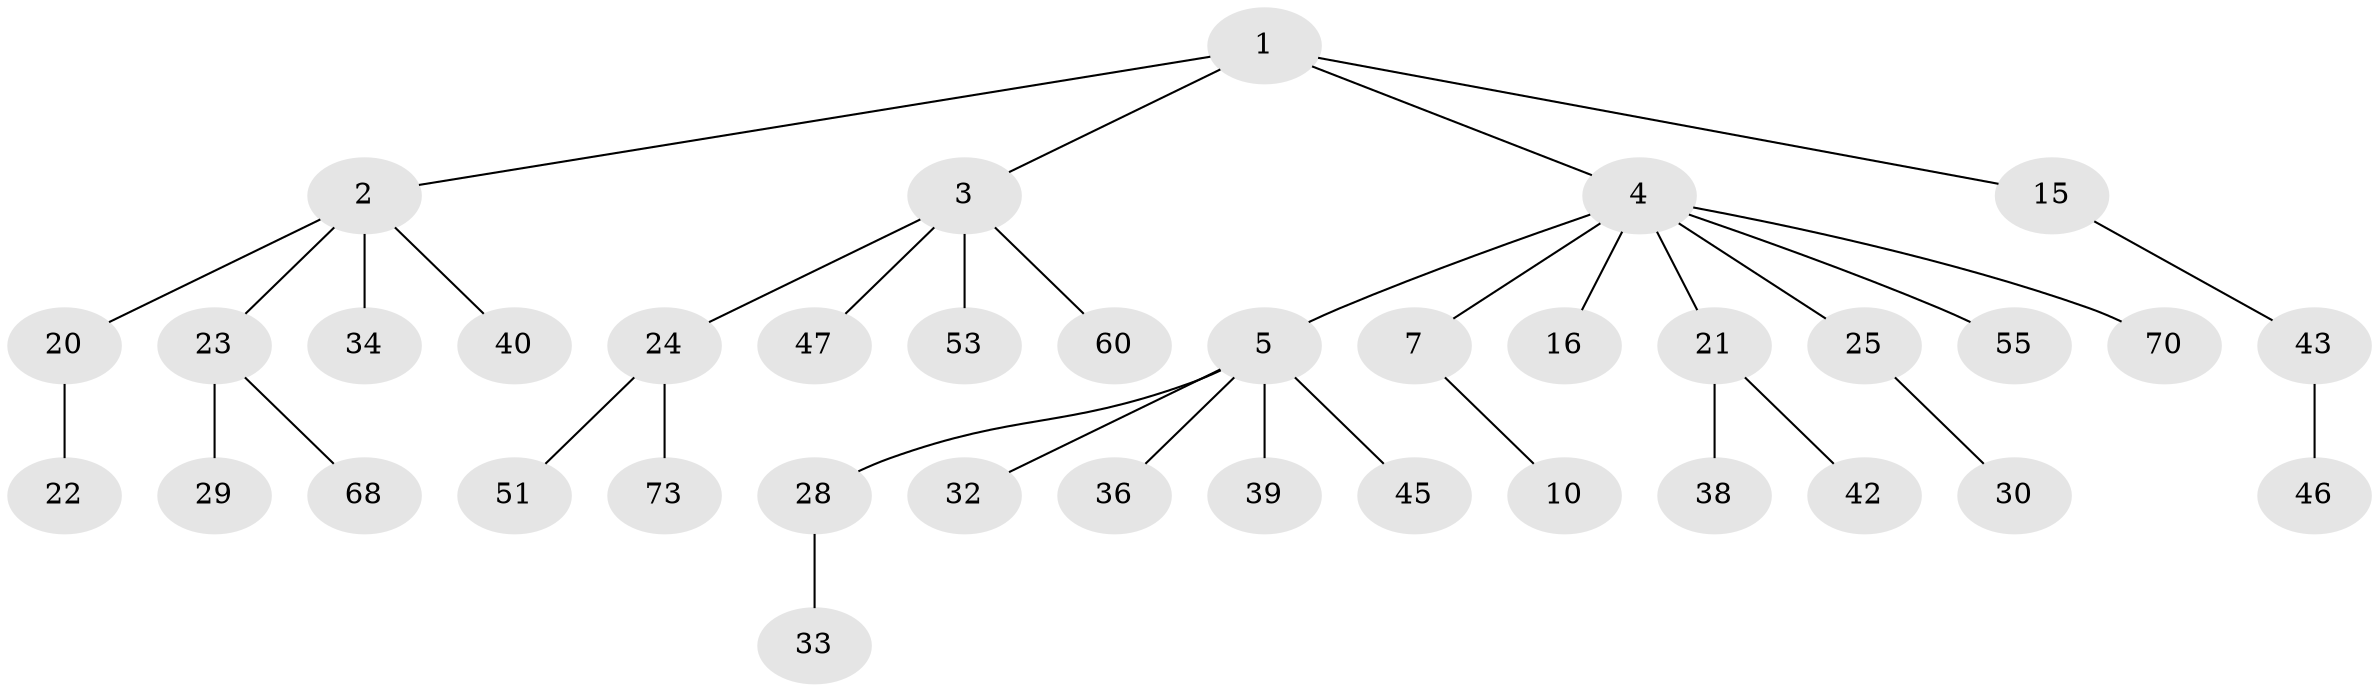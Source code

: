 // original degree distribution, {4: 0.10666666666666667, 5: 0.013333333333333334, 8: 0.013333333333333334, 3: 0.13333333333333333, 2: 0.24, 1: 0.49333333333333335}
// Generated by graph-tools (version 1.1) at 2025/15/03/09/25 04:15:21]
// undirected, 37 vertices, 36 edges
graph export_dot {
graph [start="1"]
  node [color=gray90,style=filled];
  1 [super="+9"];
  2 [super="+6+13"];
  3;
  4;
  5 [super="+26+17"];
  7;
  10;
  15 [super="+37"];
  16;
  20 [super="+64+48"];
  21 [super="+31+74+27"];
  22 [super="+69"];
  23;
  24;
  25;
  28;
  29;
  30;
  32 [super="+66+56"];
  33 [super="+61"];
  34;
  36 [super="+63+75"];
  38 [super="+62"];
  39 [super="+49"];
  40;
  42;
  43 [super="+44+50"];
  45;
  46;
  47;
  51 [super="+52"];
  53;
  55;
  60;
  68;
  70;
  73;
  1 -- 2;
  1 -- 3;
  1 -- 4;
  1 -- 15;
  2 -- 20;
  2 -- 40;
  2 -- 34;
  2 -- 23;
  3 -- 24;
  3 -- 47;
  3 -- 53;
  3 -- 60;
  4 -- 5;
  4 -- 7;
  4 -- 16;
  4 -- 21;
  4 -- 25;
  4 -- 55;
  4 -- 70;
  5 -- 32;
  5 -- 28;
  5 -- 45;
  5 -- 36;
  5 -- 39;
  7 -- 10;
  15 -- 43;
  20 -- 22;
  21 -- 42;
  21 -- 38;
  23 -- 29;
  23 -- 68;
  24 -- 51;
  24 -- 73;
  25 -- 30;
  28 -- 33;
  43 -- 46;
}
